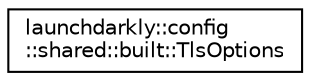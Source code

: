 digraph "Graphical Class Hierarchy"
{
 // LATEX_PDF_SIZE
  edge [fontname="Helvetica",fontsize="10",labelfontname="Helvetica",labelfontsize="10"];
  node [fontname="Helvetica",fontsize="10",shape=record];
  rankdir="LR";
  Node0 [label="launchdarkly::config\l::shared::built::TlsOptions",height=0.2,width=0.4,color="black", fillcolor="white", style="filled",URL="$classlaunchdarkly_1_1config_1_1shared_1_1built_1_1TlsOptions.html",tooltip=" "];
}
